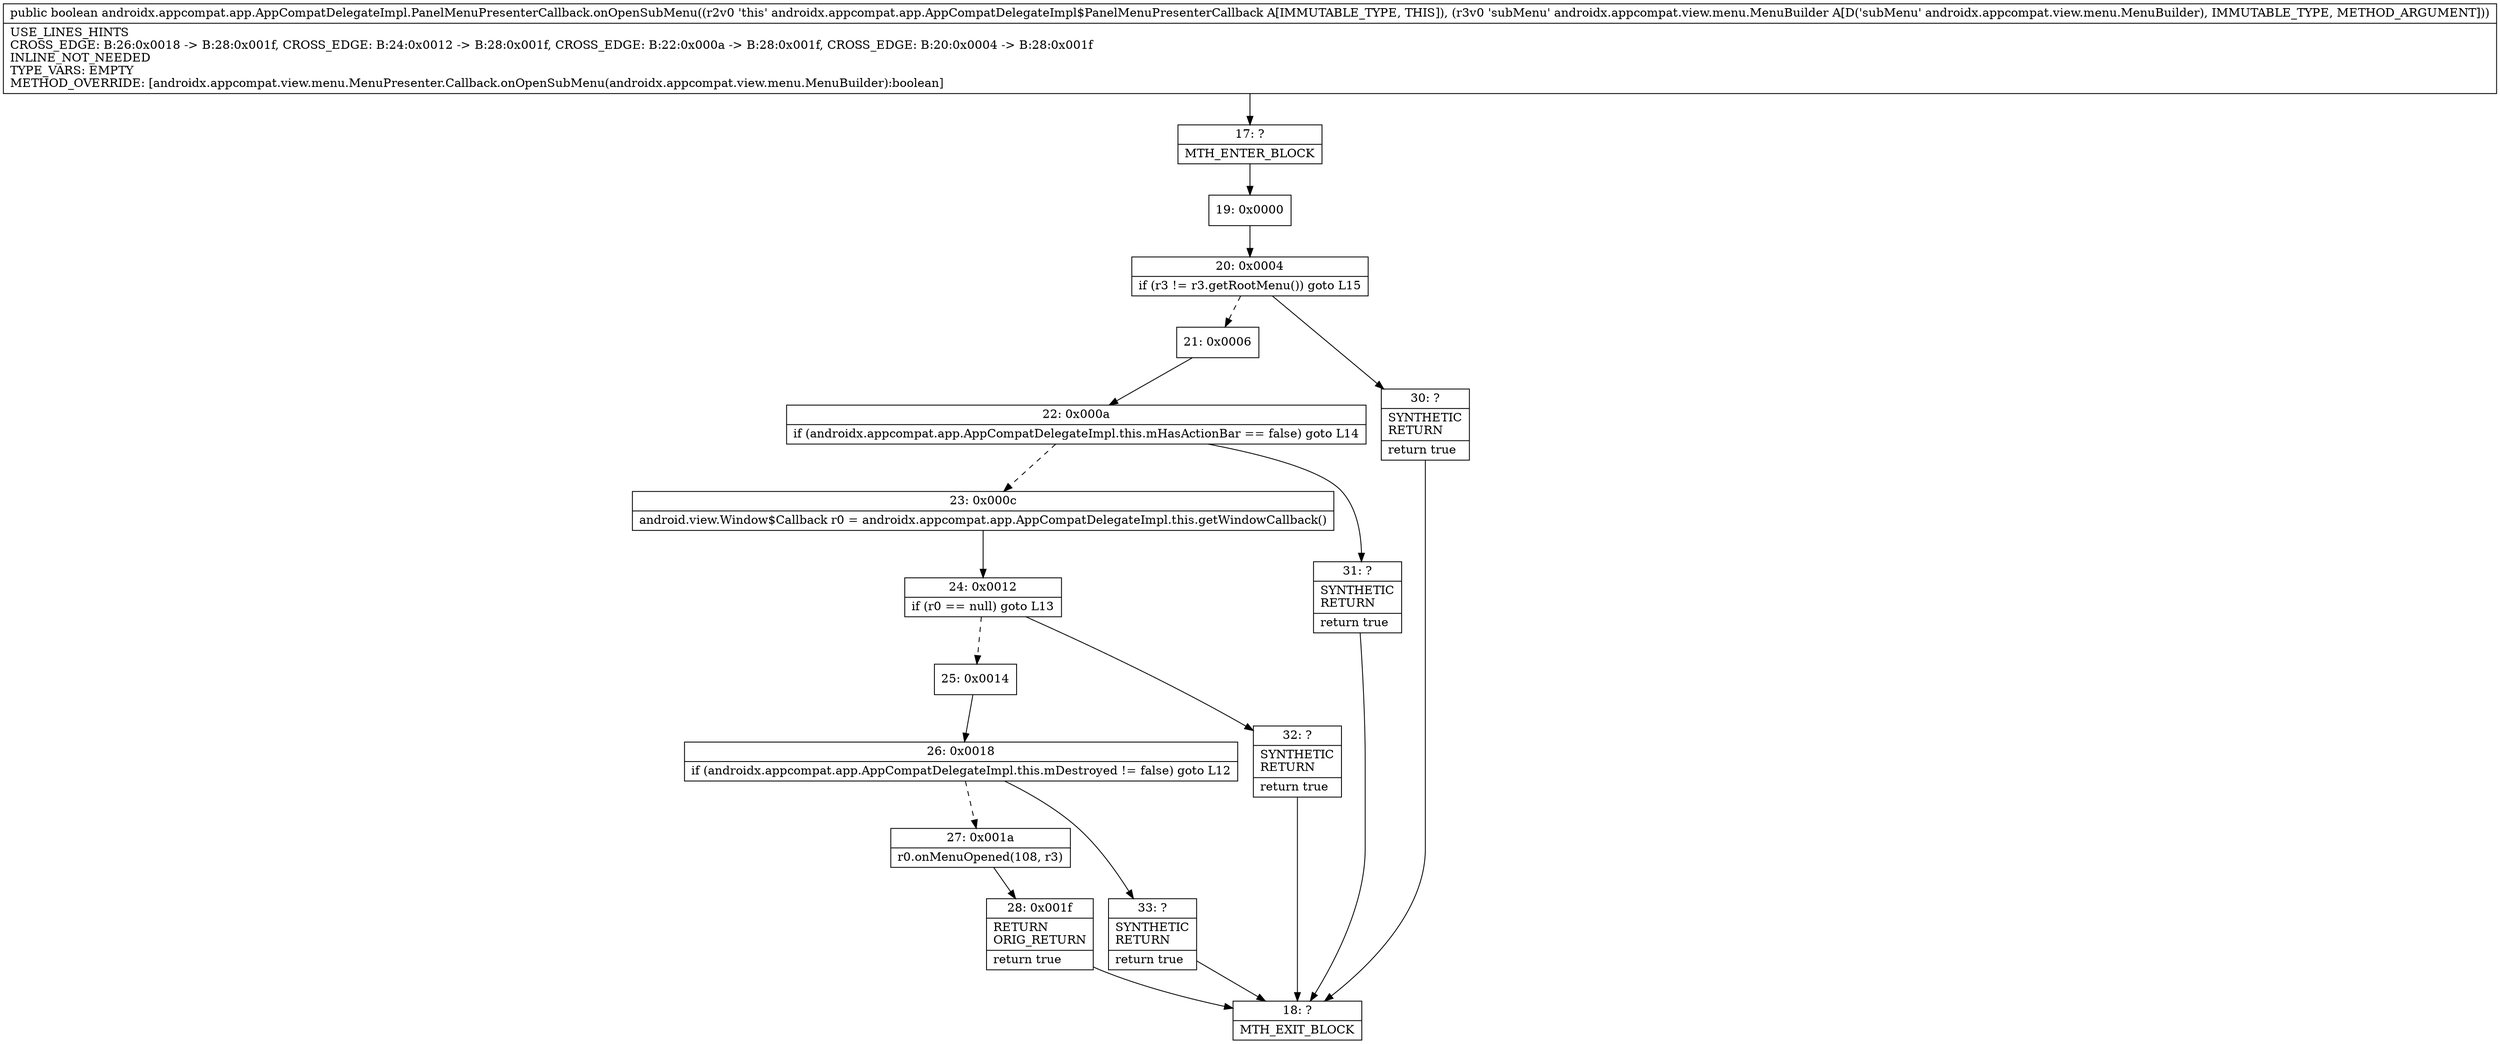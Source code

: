 digraph "CFG forandroidx.appcompat.app.AppCompatDelegateImpl.PanelMenuPresenterCallback.onOpenSubMenu(Landroidx\/appcompat\/view\/menu\/MenuBuilder;)Z" {
Node_17 [shape=record,label="{17\:\ ?|MTH_ENTER_BLOCK\l}"];
Node_19 [shape=record,label="{19\:\ 0x0000}"];
Node_20 [shape=record,label="{20\:\ 0x0004|if (r3 != r3.getRootMenu()) goto L15\l}"];
Node_21 [shape=record,label="{21\:\ 0x0006}"];
Node_22 [shape=record,label="{22\:\ 0x000a|if (androidx.appcompat.app.AppCompatDelegateImpl.this.mHasActionBar == false) goto L14\l}"];
Node_23 [shape=record,label="{23\:\ 0x000c|android.view.Window$Callback r0 = androidx.appcompat.app.AppCompatDelegateImpl.this.getWindowCallback()\l}"];
Node_24 [shape=record,label="{24\:\ 0x0012|if (r0 == null) goto L13\l}"];
Node_25 [shape=record,label="{25\:\ 0x0014}"];
Node_26 [shape=record,label="{26\:\ 0x0018|if (androidx.appcompat.app.AppCompatDelegateImpl.this.mDestroyed != false) goto L12\l}"];
Node_27 [shape=record,label="{27\:\ 0x001a|r0.onMenuOpened(108, r3)\l}"];
Node_28 [shape=record,label="{28\:\ 0x001f|RETURN\lORIG_RETURN\l|return true\l}"];
Node_18 [shape=record,label="{18\:\ ?|MTH_EXIT_BLOCK\l}"];
Node_33 [shape=record,label="{33\:\ ?|SYNTHETIC\lRETURN\l|return true\l}"];
Node_32 [shape=record,label="{32\:\ ?|SYNTHETIC\lRETURN\l|return true\l}"];
Node_31 [shape=record,label="{31\:\ ?|SYNTHETIC\lRETURN\l|return true\l}"];
Node_30 [shape=record,label="{30\:\ ?|SYNTHETIC\lRETURN\l|return true\l}"];
MethodNode[shape=record,label="{public boolean androidx.appcompat.app.AppCompatDelegateImpl.PanelMenuPresenterCallback.onOpenSubMenu((r2v0 'this' androidx.appcompat.app.AppCompatDelegateImpl$PanelMenuPresenterCallback A[IMMUTABLE_TYPE, THIS]), (r3v0 'subMenu' androidx.appcompat.view.menu.MenuBuilder A[D('subMenu' androidx.appcompat.view.menu.MenuBuilder), IMMUTABLE_TYPE, METHOD_ARGUMENT]))  | USE_LINES_HINTS\lCROSS_EDGE: B:26:0x0018 \-\> B:28:0x001f, CROSS_EDGE: B:24:0x0012 \-\> B:28:0x001f, CROSS_EDGE: B:22:0x000a \-\> B:28:0x001f, CROSS_EDGE: B:20:0x0004 \-\> B:28:0x001f\lINLINE_NOT_NEEDED\lTYPE_VARS: EMPTY\lMETHOD_OVERRIDE: [androidx.appcompat.view.menu.MenuPresenter.Callback.onOpenSubMenu(androidx.appcompat.view.menu.MenuBuilder):boolean]\l}"];
MethodNode -> Node_17;Node_17 -> Node_19;
Node_19 -> Node_20;
Node_20 -> Node_21[style=dashed];
Node_20 -> Node_30;
Node_21 -> Node_22;
Node_22 -> Node_23[style=dashed];
Node_22 -> Node_31;
Node_23 -> Node_24;
Node_24 -> Node_25[style=dashed];
Node_24 -> Node_32;
Node_25 -> Node_26;
Node_26 -> Node_27[style=dashed];
Node_26 -> Node_33;
Node_27 -> Node_28;
Node_28 -> Node_18;
Node_33 -> Node_18;
Node_32 -> Node_18;
Node_31 -> Node_18;
Node_30 -> Node_18;
}

